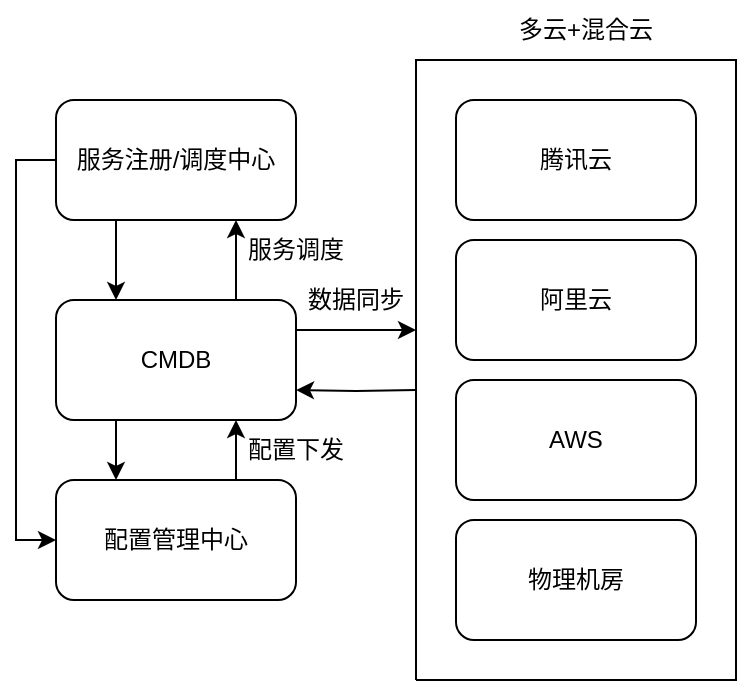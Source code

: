 <mxfile version="20.3.3" type="github">
  <diagram id="dMvqGayH_-6Ex93ABGTt" name="第 1 页">
    <mxGraphModel dx="930" dy="1697" grid="1" gridSize="10" guides="1" tooltips="1" connect="1" arrows="1" fold="1" page="1" pageScale="1" pageWidth="827" pageHeight="1169" math="0" shadow="0">
      <root>
        <mxCell id="0" />
        <mxCell id="1" parent="0" />
        <mxCell id="M1_nt7RjJiB5zkAIK75M-19" style="edgeStyle=orthogonalEdgeStyle;rounded=0;orthogonalLoop=1;jettySize=auto;html=1;exitX=0.75;exitY=0;exitDx=0;exitDy=0;entryX=0.75;entryY=1;entryDx=0;entryDy=0;" edge="1" parent="1" source="M1_nt7RjJiB5zkAIK75M-1" target="M1_nt7RjJiB5zkAIK75M-6">
          <mxGeometry relative="1" as="geometry" />
        </mxCell>
        <mxCell id="M1_nt7RjJiB5zkAIK75M-1" value="配置管理中心" style="rounded=1;whiteSpace=wrap;html=1;" vertex="1" parent="1">
          <mxGeometry x="250" y="230" width="120" height="60" as="geometry" />
        </mxCell>
        <mxCell id="M1_nt7RjJiB5zkAIK75M-2" value="阿里云" style="rounded=1;whiteSpace=wrap;html=1;" vertex="1" parent="1">
          <mxGeometry x="450" y="110" width="120" height="60" as="geometry" />
        </mxCell>
        <mxCell id="M1_nt7RjJiB5zkAIK75M-3" value="AWS" style="rounded=1;whiteSpace=wrap;html=1;" vertex="1" parent="1">
          <mxGeometry x="450" y="180" width="120" height="60" as="geometry" />
        </mxCell>
        <mxCell id="M1_nt7RjJiB5zkAIK75M-4" value="物理机房" style="rounded=1;whiteSpace=wrap;html=1;" vertex="1" parent="1">
          <mxGeometry x="450" y="250" width="120" height="60" as="geometry" />
        </mxCell>
        <mxCell id="M1_nt7RjJiB5zkAIK75M-5" value="腾讯云" style="rounded=1;whiteSpace=wrap;html=1;" vertex="1" parent="1">
          <mxGeometry x="450" y="40" width="120" height="60" as="geometry" />
        </mxCell>
        <mxCell id="M1_nt7RjJiB5zkAIK75M-13" style="edgeStyle=orthogonalEdgeStyle;rounded=0;orthogonalLoop=1;jettySize=auto;html=1;exitX=1;exitY=0.25;exitDx=0;exitDy=0;" edge="1" parent="1" source="M1_nt7RjJiB5zkAIK75M-6">
          <mxGeometry relative="1" as="geometry">
            <mxPoint x="430" y="155" as="targetPoint" />
          </mxGeometry>
        </mxCell>
        <mxCell id="M1_nt7RjJiB5zkAIK75M-17" style="edgeStyle=orthogonalEdgeStyle;rounded=0;orthogonalLoop=1;jettySize=auto;html=1;exitX=0.75;exitY=0;exitDx=0;exitDy=0;entryX=0.75;entryY=1;entryDx=0;entryDy=0;" edge="1" parent="1" source="M1_nt7RjJiB5zkAIK75M-6" target="M1_nt7RjJiB5zkAIK75M-15">
          <mxGeometry relative="1" as="geometry" />
        </mxCell>
        <mxCell id="M1_nt7RjJiB5zkAIK75M-18" style="edgeStyle=orthogonalEdgeStyle;rounded=0;orthogonalLoop=1;jettySize=auto;html=1;exitX=0.25;exitY=1;exitDx=0;exitDy=0;entryX=0.25;entryY=0;entryDx=0;entryDy=0;" edge="1" parent="1" source="M1_nt7RjJiB5zkAIK75M-6" target="M1_nt7RjJiB5zkAIK75M-1">
          <mxGeometry relative="1" as="geometry" />
        </mxCell>
        <mxCell id="M1_nt7RjJiB5zkAIK75M-6" value="CMDB" style="rounded=1;whiteSpace=wrap;html=1;" vertex="1" parent="1">
          <mxGeometry x="250" y="140" width="120" height="60" as="geometry" />
        </mxCell>
        <mxCell id="M1_nt7RjJiB5zkAIK75M-10" value="" style="endArrow=none;html=1;rounded=0;" edge="1" parent="1">
          <mxGeometry width="50" height="50" relative="1" as="geometry">
            <mxPoint x="430" y="330" as="sourcePoint" />
            <mxPoint x="430" y="330" as="targetPoint" />
            <Array as="points">
              <mxPoint x="590" y="330" />
              <mxPoint x="590" y="20" />
              <mxPoint x="430" y="20" />
            </Array>
          </mxGeometry>
        </mxCell>
        <mxCell id="M1_nt7RjJiB5zkAIK75M-11" value="多云+混合云" style="text;html=1;strokeColor=none;fillColor=none;align=center;verticalAlign=middle;whiteSpace=wrap;rounded=0;" vertex="1" parent="1">
          <mxGeometry x="480" y="-10" width="70" height="30" as="geometry" />
        </mxCell>
        <mxCell id="M1_nt7RjJiB5zkAIK75M-14" style="edgeStyle=orthogonalEdgeStyle;rounded=0;orthogonalLoop=1;jettySize=auto;html=1;entryX=1;entryY=0.75;entryDx=0;entryDy=0;" edge="1" parent="1" target="M1_nt7RjJiB5zkAIK75M-6">
          <mxGeometry relative="1" as="geometry">
            <mxPoint x="440" y="165" as="targetPoint" />
            <mxPoint x="430" y="185" as="sourcePoint" />
          </mxGeometry>
        </mxCell>
        <mxCell id="M1_nt7RjJiB5zkAIK75M-16" style="edgeStyle=orthogonalEdgeStyle;rounded=0;orthogonalLoop=1;jettySize=auto;html=1;exitX=0.25;exitY=1;exitDx=0;exitDy=0;entryX=0.25;entryY=0;entryDx=0;entryDy=0;" edge="1" parent="1" source="M1_nt7RjJiB5zkAIK75M-15" target="M1_nt7RjJiB5zkAIK75M-6">
          <mxGeometry relative="1" as="geometry" />
        </mxCell>
        <mxCell id="M1_nt7RjJiB5zkAIK75M-20" style="edgeStyle=orthogonalEdgeStyle;rounded=0;orthogonalLoop=1;jettySize=auto;html=1;exitX=0;exitY=0.5;exitDx=0;exitDy=0;entryX=0;entryY=0.5;entryDx=0;entryDy=0;" edge="1" parent="1" source="M1_nt7RjJiB5zkAIK75M-15" target="M1_nt7RjJiB5zkAIK75M-1">
          <mxGeometry relative="1" as="geometry" />
        </mxCell>
        <mxCell id="M1_nt7RjJiB5zkAIK75M-15" value="服务注册/调度中心" style="rounded=1;whiteSpace=wrap;html=1;" vertex="1" parent="1">
          <mxGeometry x="250" y="40" width="120" height="60" as="geometry" />
        </mxCell>
        <mxCell id="M1_nt7RjJiB5zkAIK75M-21" value="数据同步" style="text;html=1;strokeColor=none;fillColor=none;align=center;verticalAlign=middle;whiteSpace=wrap;rounded=0;" vertex="1" parent="1">
          <mxGeometry x="370" y="125" width="60" height="30" as="geometry" />
        </mxCell>
        <mxCell id="M1_nt7RjJiB5zkAIK75M-22" value="配置下发" style="text;html=1;strokeColor=none;fillColor=none;align=center;verticalAlign=middle;whiteSpace=wrap;rounded=0;" vertex="1" parent="1">
          <mxGeometry x="340" y="200" width="60" height="30" as="geometry" />
        </mxCell>
        <mxCell id="M1_nt7RjJiB5zkAIK75M-23" value="服务调度" style="text;html=1;strokeColor=none;fillColor=none;align=center;verticalAlign=middle;whiteSpace=wrap;rounded=0;" vertex="1" parent="1">
          <mxGeometry x="340" y="100" width="60" height="30" as="geometry" />
        </mxCell>
      </root>
    </mxGraphModel>
  </diagram>
</mxfile>
